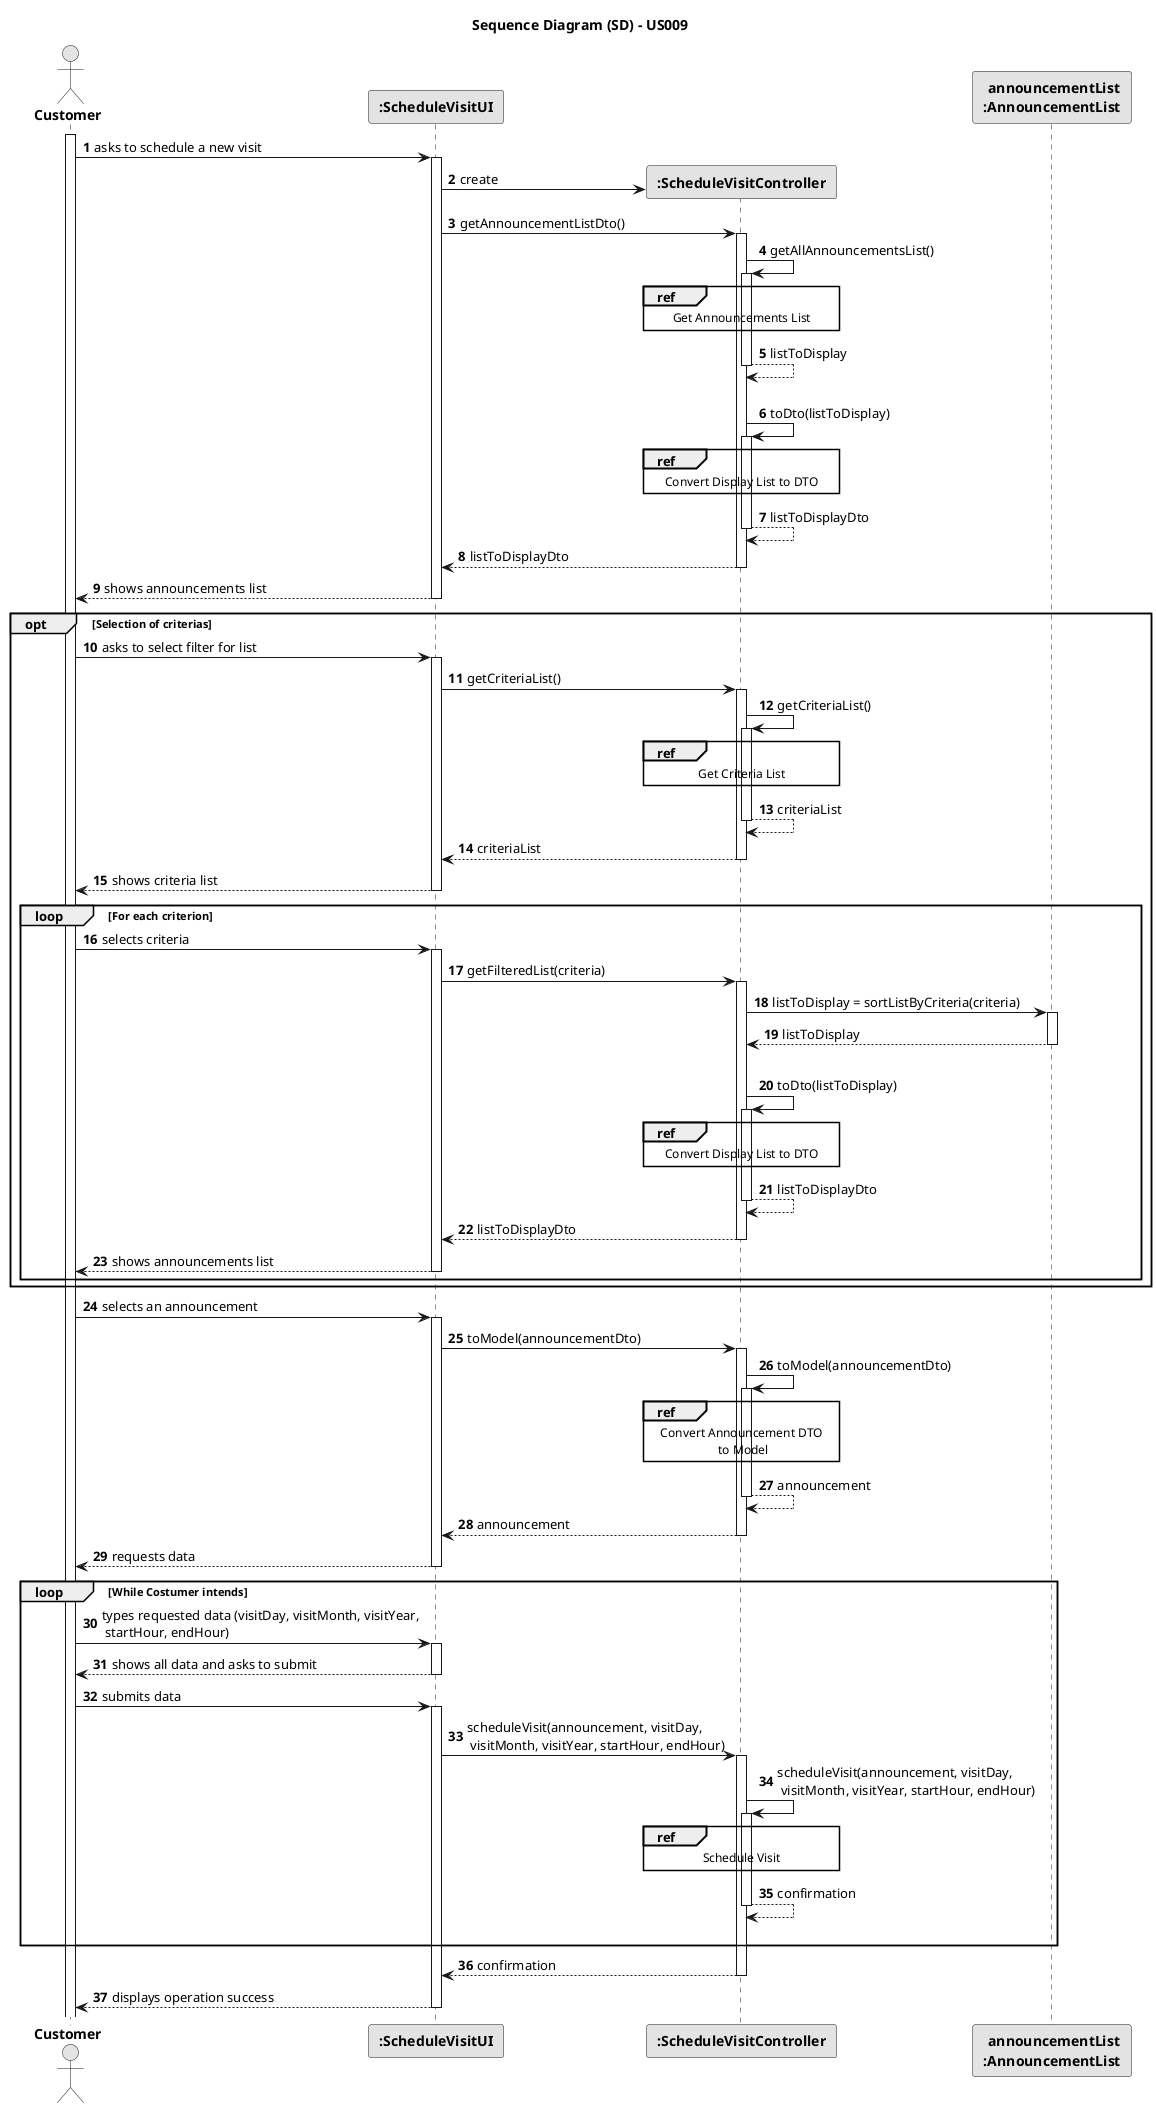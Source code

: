 @startuml
skinparam monochrome true
skinparam packageStyle rectangle
skinparam shadowing false

title Sequence Diagram (SD) - US009

autonumber

actor "<b> Customer </b>" as CTM
participant "<b> :ScheduleVisitUI </b>" as UI
participant "<b> :ScheduleVisitController </b>" as CTRL
participant "<b> announcementList</b>\n<b> :AnnouncementList </b>" as LISTCLASS

activate CTM

    CTM -> UI : asks to schedule a new visit
        activate UI

    UI -> CTRL** : create

    UI -> CTRL : getAnnouncementListDto()
        activate CTRL

    CTRL -> CTRL : getAllAnnouncementsList()
    activate CTRL
            ref over CTRL
                Get Announcements List
            end ref
        CTRL --> CTRL : listToDisplay
    deactivate CTRL
|||
    CTRL -> CTRL : toDto(listToDisplay)
    activate CTRL
            ref over CTRL
                Convert Display List to DTO
            end ref
        CTRL --> CTRL : listToDisplayDto
    deactivate CTRL

        CTRL --> UI : listToDisplayDto
    deactivate CTRL

        UI --> CTM : shows announcements list
    deactivate UI

    opt Selection of criterias

    CTM -> UI : asks to select filter for list
    activate UI

    UI -> CTRL : getCriteriaList()
    activate CTRL
       CTRL -> CTRL : getCriteriaList()
        activate CTRL
                ref over CTRL
                    Get Criteria List
                end ref
            CTRL --> CTRL : criteriaList
        deactivate CTRL

    CTRL --> UI : criteriaList
    deactivate CTRL

    UI --> CTM : shows criteria list

    deactivate UI

        loop For each criterion

            CTM -> UI : selects criteria
            activate UI

            UI -> CTRL : getFilteredList(criteria)

            activate CTRL

                CTRL -> LISTCLASS : listToDisplay = sortListByCriteria(criteria)
                activate LISTCLASS

                    LISTCLASS --> CTRL : listToDisplay
                deactivate LISTCLASS

                |||
                    CTRL -> CTRL : toDto(listToDisplay)
                    activate CTRL
                            ref over CTRL
                                Convert Display List to DTO
                            end ref
                        CTRL --> CTRL : listToDisplayDto
                    deactivate CTRL

                        CTRL --> UI : listToDisplayDto
                    deactivate CTRL

                        UI --> CTM : shows announcements list
                    deactivate UI

            deactivate CTRL

            deactivate UI

        end loop
    end opt

    CTM -> UI : selects an announcement
        activate UI

    UI -> CTRL : toModel(announcementDto)
    activate CTRL
    CTRL -> CTRL : toModel(announcementDto)
    activate CTRL
        ref over CTRL
            Convert Announcement DTO
             to Model
        end ref

    CTRL --> CTRL : announcement
    deactivate CTRL

        CTRL --> UI : announcement
    deactivate CTRL

    UI --> CTM : requests data
        deactivate UI

    loop While Costumer intends
    CTM -> UI : types requested data (visitDay, visitMonth, visitYear,\n startHour, endHour)
        activate UI

    UI --> CTM : shows all data and asks to submit
    deactivate UI

    CTM -> UI : submits data
    activate UI

        UI -> CTRL : scheduleVisit(announcement, visitDay,\n visitMonth, visitYear, startHour, endHour)

        activate CTRL

        CTRL -> CTRL : scheduleVisit(announcement, visitDay,\n visitMonth, visitYear, startHour, endHour)
        activate CTRL

        ref over CTRL
            Schedule Visit
        end ref

            CTRL --> CTRL : confirmation
        deactivate CTRL
    |||
    end loop

    CTRL --> UI : confirmation
    deactivate CTRL

    UI --> CTM : displays operation success
        deactivate UI

@enduml